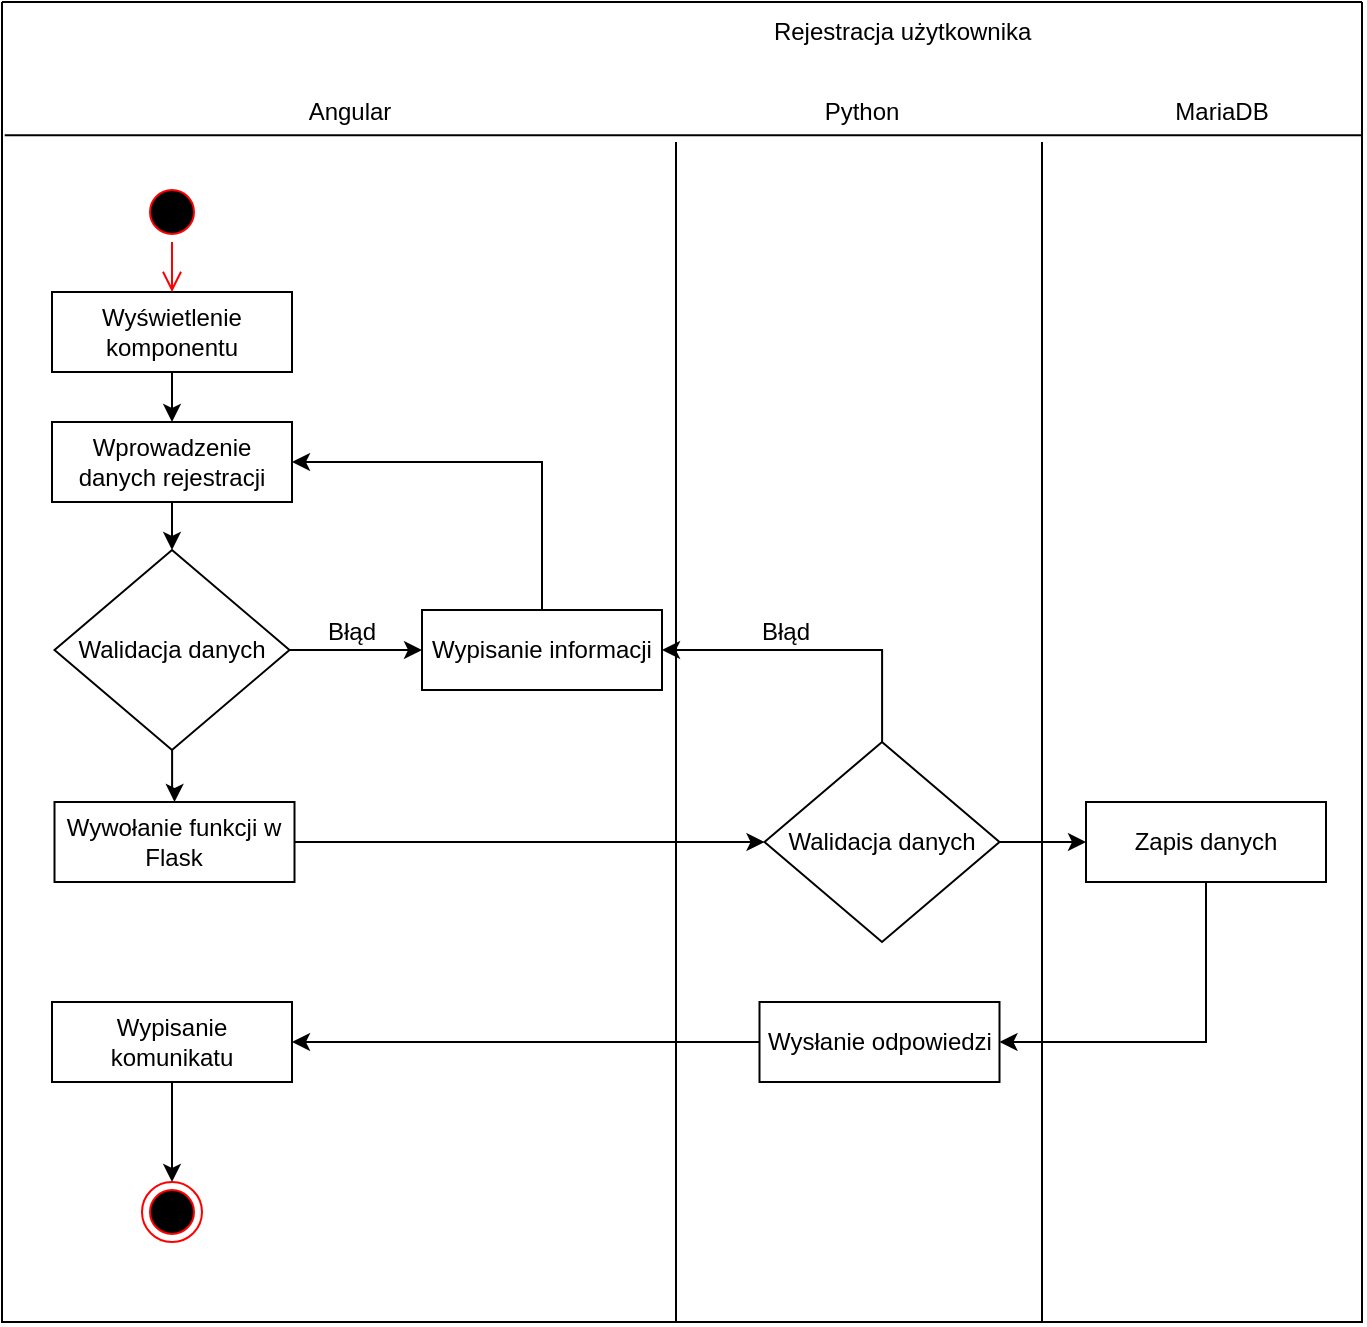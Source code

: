<mxfile version="15.9.1" type="device"><diagram id="DDPUt-vewPU0iv0nvfQp" name="Page-1"><mxGraphModel dx="2208" dy="764" grid="1" gridSize="10" guides="1" tooltips="1" connect="1" arrows="1" fold="1" page="1" pageScale="1" pageWidth="827" pageHeight="1169" math="0" shadow="0"><root><mxCell id="0"/><mxCell id="1" parent="0"/><mxCell id="7GhZQHWtMF1BPVDFi8QY-11" value="" style="swimlane;startSize=0;" vertex="1" parent="1"><mxGeometry x="-70" y="10" width="680" height="660" as="geometry"/></mxCell><mxCell id="7GhZQHWtMF1BPVDFi8QY-13" value="Angular" style="text;html=1;strokeColor=none;fillColor=none;align=center;verticalAlign=middle;whiteSpace=wrap;rounded=0;" vertex="1" parent="7GhZQHWtMF1BPVDFi8QY-11"><mxGeometry x="143.75" y="40" width="60" height="30" as="geometry"/></mxCell><mxCell id="7GhZQHWtMF1BPVDFi8QY-15" value="Python" style="text;html=1;strokeColor=none;fillColor=none;align=center;verticalAlign=middle;whiteSpace=wrap;rounded=0;" vertex="1" parent="7GhZQHWtMF1BPVDFi8QY-11"><mxGeometry x="400" y="40" width="60" height="30" as="geometry"/></mxCell><mxCell id="7GhZQHWtMF1BPVDFi8QY-16" value="MariaDB" style="text;html=1;strokeColor=none;fillColor=none;align=center;verticalAlign=middle;whiteSpace=wrap;rounded=0;" vertex="1" parent="7GhZQHWtMF1BPVDFi8QY-11"><mxGeometry x="580" y="40" width="60" height="30" as="geometry"/></mxCell><mxCell id="7GhZQHWtMF1BPVDFi8QY-18" value="Rejestracja użytkownika&amp;nbsp;" style="text;html=1;strokeColor=none;fillColor=none;align=center;verticalAlign=middle;whiteSpace=wrap;rounded=0;" vertex="1" parent="7GhZQHWtMF1BPVDFi8QY-11"><mxGeometry x="362" width="180" height="30" as="geometry"/></mxCell><mxCell id="7GhZQHWtMF1BPVDFi8QY-39" style="edgeStyle=orthogonalEdgeStyle;rounded=0;orthogonalLoop=1;jettySize=auto;html=1;entryX=0.5;entryY=0;entryDx=0;entryDy=0;" edge="1" parent="7GhZQHWtMF1BPVDFi8QY-11" source="7GhZQHWtMF1BPVDFi8QY-20" target="7GhZQHWtMF1BPVDFi8QY-22"><mxGeometry relative="1" as="geometry"/></mxCell><mxCell id="7GhZQHWtMF1BPVDFi8QY-20" value="Wyświetlenie komponentu" style="rounded=0;whiteSpace=wrap;html=1;" vertex="1" parent="7GhZQHWtMF1BPVDFi8QY-11"><mxGeometry x="25" y="145" width="120" height="40" as="geometry"/></mxCell><mxCell id="7GhZQHWtMF1BPVDFi8QY-60" style="edgeStyle=orthogonalEdgeStyle;rounded=0;orthogonalLoop=1;jettySize=auto;html=1;entryX=0.5;entryY=0;entryDx=0;entryDy=0;" edge="1" parent="7GhZQHWtMF1BPVDFi8QY-11" source="7GhZQHWtMF1BPVDFi8QY-22" target="7GhZQHWtMF1BPVDFi8QY-59"><mxGeometry relative="1" as="geometry"/></mxCell><mxCell id="7GhZQHWtMF1BPVDFi8QY-22" value="Wprowadzenie danych rejestracji" style="rounded=0;whiteSpace=wrap;html=1;" vertex="1" parent="7GhZQHWtMF1BPVDFi8QY-11"><mxGeometry x="25" y="210" width="120" height="40" as="geometry"/></mxCell><mxCell id="7GhZQHWtMF1BPVDFi8QY-52" value="" style="ellipse;html=1;shape=startState;fillColor=#000000;strokeColor=#ff0000;" vertex="1" parent="7GhZQHWtMF1BPVDFi8QY-11"><mxGeometry x="70" y="90" width="30" height="30" as="geometry"/></mxCell><mxCell id="7GhZQHWtMF1BPVDFi8QY-53" value="" style="edgeStyle=orthogonalEdgeStyle;html=1;verticalAlign=bottom;endArrow=open;endSize=8;strokeColor=#ff0000;rounded=0;entryX=0.5;entryY=0;entryDx=0;entryDy=0;" edge="1" source="7GhZQHWtMF1BPVDFi8QY-52" parent="7GhZQHWtMF1BPVDFi8QY-11" target="7GhZQHWtMF1BPVDFi8QY-20"><mxGeometry relative="1" as="geometry"><mxPoint x="215" y="175" as="targetPoint"/></mxGeometry></mxCell><mxCell id="7GhZQHWtMF1BPVDFi8QY-56" value="" style="endArrow=none;html=1;rounded=0;" edge="1" parent="7GhZQHWtMF1BPVDFi8QY-11"><mxGeometry width="50" height="50" relative="1" as="geometry"><mxPoint x="520" y="660" as="sourcePoint"/><mxPoint x="520" y="70" as="targetPoint"/></mxGeometry></mxCell><mxCell id="7GhZQHWtMF1BPVDFi8QY-65" style="edgeStyle=orthogonalEdgeStyle;rounded=0;orthogonalLoop=1;jettySize=auto;html=1;entryX=0;entryY=0.5;entryDx=0;entryDy=0;" edge="1" parent="7GhZQHWtMF1BPVDFi8QY-11" source="7GhZQHWtMF1BPVDFi8QY-59" target="7GhZQHWtMF1BPVDFi8QY-62"><mxGeometry relative="1" as="geometry"/></mxCell><mxCell id="7GhZQHWtMF1BPVDFi8QY-78" style="edgeStyle=orthogonalEdgeStyle;rounded=0;orthogonalLoop=1;jettySize=auto;html=1;entryX=0.5;entryY=0;entryDx=0;entryDy=0;" edge="1" parent="7GhZQHWtMF1BPVDFi8QY-11" source="7GhZQHWtMF1BPVDFi8QY-59" target="7GhZQHWtMF1BPVDFi8QY-77"><mxGeometry relative="1" as="geometry"/></mxCell><mxCell id="7GhZQHWtMF1BPVDFi8QY-59" value="Walidacja danych" style="rhombus;whiteSpace=wrap;html=1;" vertex="1" parent="7GhZQHWtMF1BPVDFi8QY-11"><mxGeometry x="26.25" y="274" width="117.5" height="100" as="geometry"/></mxCell><mxCell id="7GhZQHWtMF1BPVDFi8QY-63" style="edgeStyle=orthogonalEdgeStyle;rounded=0;orthogonalLoop=1;jettySize=auto;html=1;entryX=1;entryY=0.5;entryDx=0;entryDy=0;" edge="1" parent="7GhZQHWtMF1BPVDFi8QY-11" source="7GhZQHWtMF1BPVDFi8QY-62" target="7GhZQHWtMF1BPVDFi8QY-22"><mxGeometry relative="1" as="geometry"><Array as="points"><mxPoint x="270" y="230"/></Array></mxGeometry></mxCell><mxCell id="7GhZQHWtMF1BPVDFi8QY-62" value="Wypisanie informacji" style="rounded=0;whiteSpace=wrap;html=1;" vertex="1" parent="7GhZQHWtMF1BPVDFi8QY-11"><mxGeometry x="210" y="304" width="120" height="40" as="geometry"/></mxCell><mxCell id="7GhZQHWtMF1BPVDFi8QY-66" value="Błąd" style="text;html=1;strokeColor=none;fillColor=none;align=center;verticalAlign=middle;whiteSpace=wrap;rounded=0;" vertex="1" parent="7GhZQHWtMF1BPVDFi8QY-11"><mxGeometry x="362" y="300" width="60" height="30" as="geometry"/></mxCell><mxCell id="7GhZQHWtMF1BPVDFi8QY-80" style="edgeStyle=orthogonalEdgeStyle;rounded=0;orthogonalLoop=1;jettySize=auto;html=1;" edge="1" parent="7GhZQHWtMF1BPVDFi8QY-11" source="7GhZQHWtMF1BPVDFi8QY-77" target="7GhZQHWtMF1BPVDFi8QY-79"><mxGeometry relative="1" as="geometry"/></mxCell><mxCell id="7GhZQHWtMF1BPVDFi8QY-77" value="Wywołanie funkcji w Flask" style="rounded=0;whiteSpace=wrap;html=1;" vertex="1" parent="7GhZQHWtMF1BPVDFi8QY-11"><mxGeometry x="26.25" y="400" width="120" height="40" as="geometry"/></mxCell><mxCell id="7GhZQHWtMF1BPVDFi8QY-81" style="edgeStyle=orthogonalEdgeStyle;rounded=0;orthogonalLoop=1;jettySize=auto;html=1;entryX=1;entryY=0.5;entryDx=0;entryDy=0;" edge="1" parent="7GhZQHWtMF1BPVDFi8QY-11" source="7GhZQHWtMF1BPVDFi8QY-79" target="7GhZQHWtMF1BPVDFi8QY-62"><mxGeometry relative="1" as="geometry"><Array as="points"><mxPoint x="440" y="324"/></Array></mxGeometry></mxCell><mxCell id="7GhZQHWtMF1BPVDFi8QY-85" style="edgeStyle=orthogonalEdgeStyle;rounded=0;orthogonalLoop=1;jettySize=auto;html=1;entryX=0;entryY=0.5;entryDx=0;entryDy=0;" edge="1" parent="7GhZQHWtMF1BPVDFi8QY-11" source="7GhZQHWtMF1BPVDFi8QY-79" target="7GhZQHWtMF1BPVDFi8QY-83"><mxGeometry relative="1" as="geometry"/></mxCell><mxCell id="7GhZQHWtMF1BPVDFi8QY-79" value="Walidacja danych" style="rhombus;whiteSpace=wrap;html=1;" vertex="1" parent="7GhZQHWtMF1BPVDFi8QY-11"><mxGeometry x="381.25" y="370" width="117.5" height="100" as="geometry"/></mxCell><mxCell id="7GhZQHWtMF1BPVDFi8QY-82" value="Błąd" style="text;html=1;strokeColor=none;fillColor=none;align=center;verticalAlign=middle;whiteSpace=wrap;rounded=0;" vertex="1" parent="7GhZQHWtMF1BPVDFi8QY-11"><mxGeometry x="145" y="300" width="60" height="30" as="geometry"/></mxCell><mxCell id="7GhZQHWtMF1BPVDFi8QY-90" style="edgeStyle=orthogonalEdgeStyle;rounded=0;orthogonalLoop=1;jettySize=auto;html=1;entryX=1;entryY=0.5;entryDx=0;entryDy=0;" edge="1" parent="7GhZQHWtMF1BPVDFi8QY-11" source="7GhZQHWtMF1BPVDFi8QY-83" target="7GhZQHWtMF1BPVDFi8QY-87"><mxGeometry relative="1" as="geometry"><Array as="points"><mxPoint x="602" y="520"/></Array></mxGeometry></mxCell><mxCell id="7GhZQHWtMF1BPVDFi8QY-83" value="Zapis danych" style="rounded=0;whiteSpace=wrap;html=1;" vertex="1" parent="7GhZQHWtMF1BPVDFi8QY-11"><mxGeometry x="542" y="400" width="120" height="40" as="geometry"/></mxCell><mxCell id="7GhZQHWtMF1BPVDFi8QY-91" style="edgeStyle=orthogonalEdgeStyle;rounded=0;orthogonalLoop=1;jettySize=auto;html=1;entryX=1;entryY=0.5;entryDx=0;entryDy=0;" edge="1" parent="7GhZQHWtMF1BPVDFi8QY-11" source="7GhZQHWtMF1BPVDFi8QY-87" target="7GhZQHWtMF1BPVDFi8QY-89"><mxGeometry relative="1" as="geometry"/></mxCell><mxCell id="7GhZQHWtMF1BPVDFi8QY-87" value="Wysłanie odpowiedzi" style="rounded=0;whiteSpace=wrap;html=1;" vertex="1" parent="7GhZQHWtMF1BPVDFi8QY-11"><mxGeometry x="378.75" y="500" width="120" height="40" as="geometry"/></mxCell><mxCell id="7GhZQHWtMF1BPVDFi8QY-93" style="edgeStyle=orthogonalEdgeStyle;rounded=0;orthogonalLoop=1;jettySize=auto;html=1;entryX=0.5;entryY=0;entryDx=0;entryDy=0;" edge="1" parent="7GhZQHWtMF1BPVDFi8QY-11" source="7GhZQHWtMF1BPVDFi8QY-89" target="7GhZQHWtMF1BPVDFi8QY-92"><mxGeometry relative="1" as="geometry"/></mxCell><mxCell id="7GhZQHWtMF1BPVDFi8QY-89" value="Wypisanie komunikatu" style="rounded=0;whiteSpace=wrap;html=1;" vertex="1" parent="7GhZQHWtMF1BPVDFi8QY-11"><mxGeometry x="25" y="500" width="120" height="40" as="geometry"/></mxCell><mxCell id="7GhZQHWtMF1BPVDFi8QY-92" value="" style="ellipse;html=1;shape=endState;fillColor=#000000;strokeColor=#ff0000;" vertex="1" parent="7GhZQHWtMF1BPVDFi8QY-11"><mxGeometry x="70" y="590" width="30" height="30" as="geometry"/></mxCell><mxCell id="7GhZQHWtMF1BPVDFi8QY-12" value="" style="endArrow=none;html=1;rounded=0;exitX=0.002;exitY=0.101;exitDx=0;exitDy=0;exitPerimeter=0;entryX=1;entryY=0.101;entryDx=0;entryDy=0;entryPerimeter=0;" edge="1" parent="1" source="7GhZQHWtMF1BPVDFi8QY-11" target="7GhZQHWtMF1BPVDFi8QY-11"><mxGeometry width="50" height="50" relative="1" as="geometry"><mxPoint x="280" y="240" as="sourcePoint"/><mxPoint x="330" y="190" as="targetPoint"/></mxGeometry></mxCell><mxCell id="7GhZQHWtMF1BPVDFi8QY-55" value="" style="endArrow=none;html=1;rounded=0;" edge="1" parent="1"><mxGeometry width="50" height="50" relative="1" as="geometry"><mxPoint x="267" y="670" as="sourcePoint"/><mxPoint x="267" y="80" as="targetPoint"/></mxGeometry></mxCell></root></mxGraphModel></diagram></mxfile>